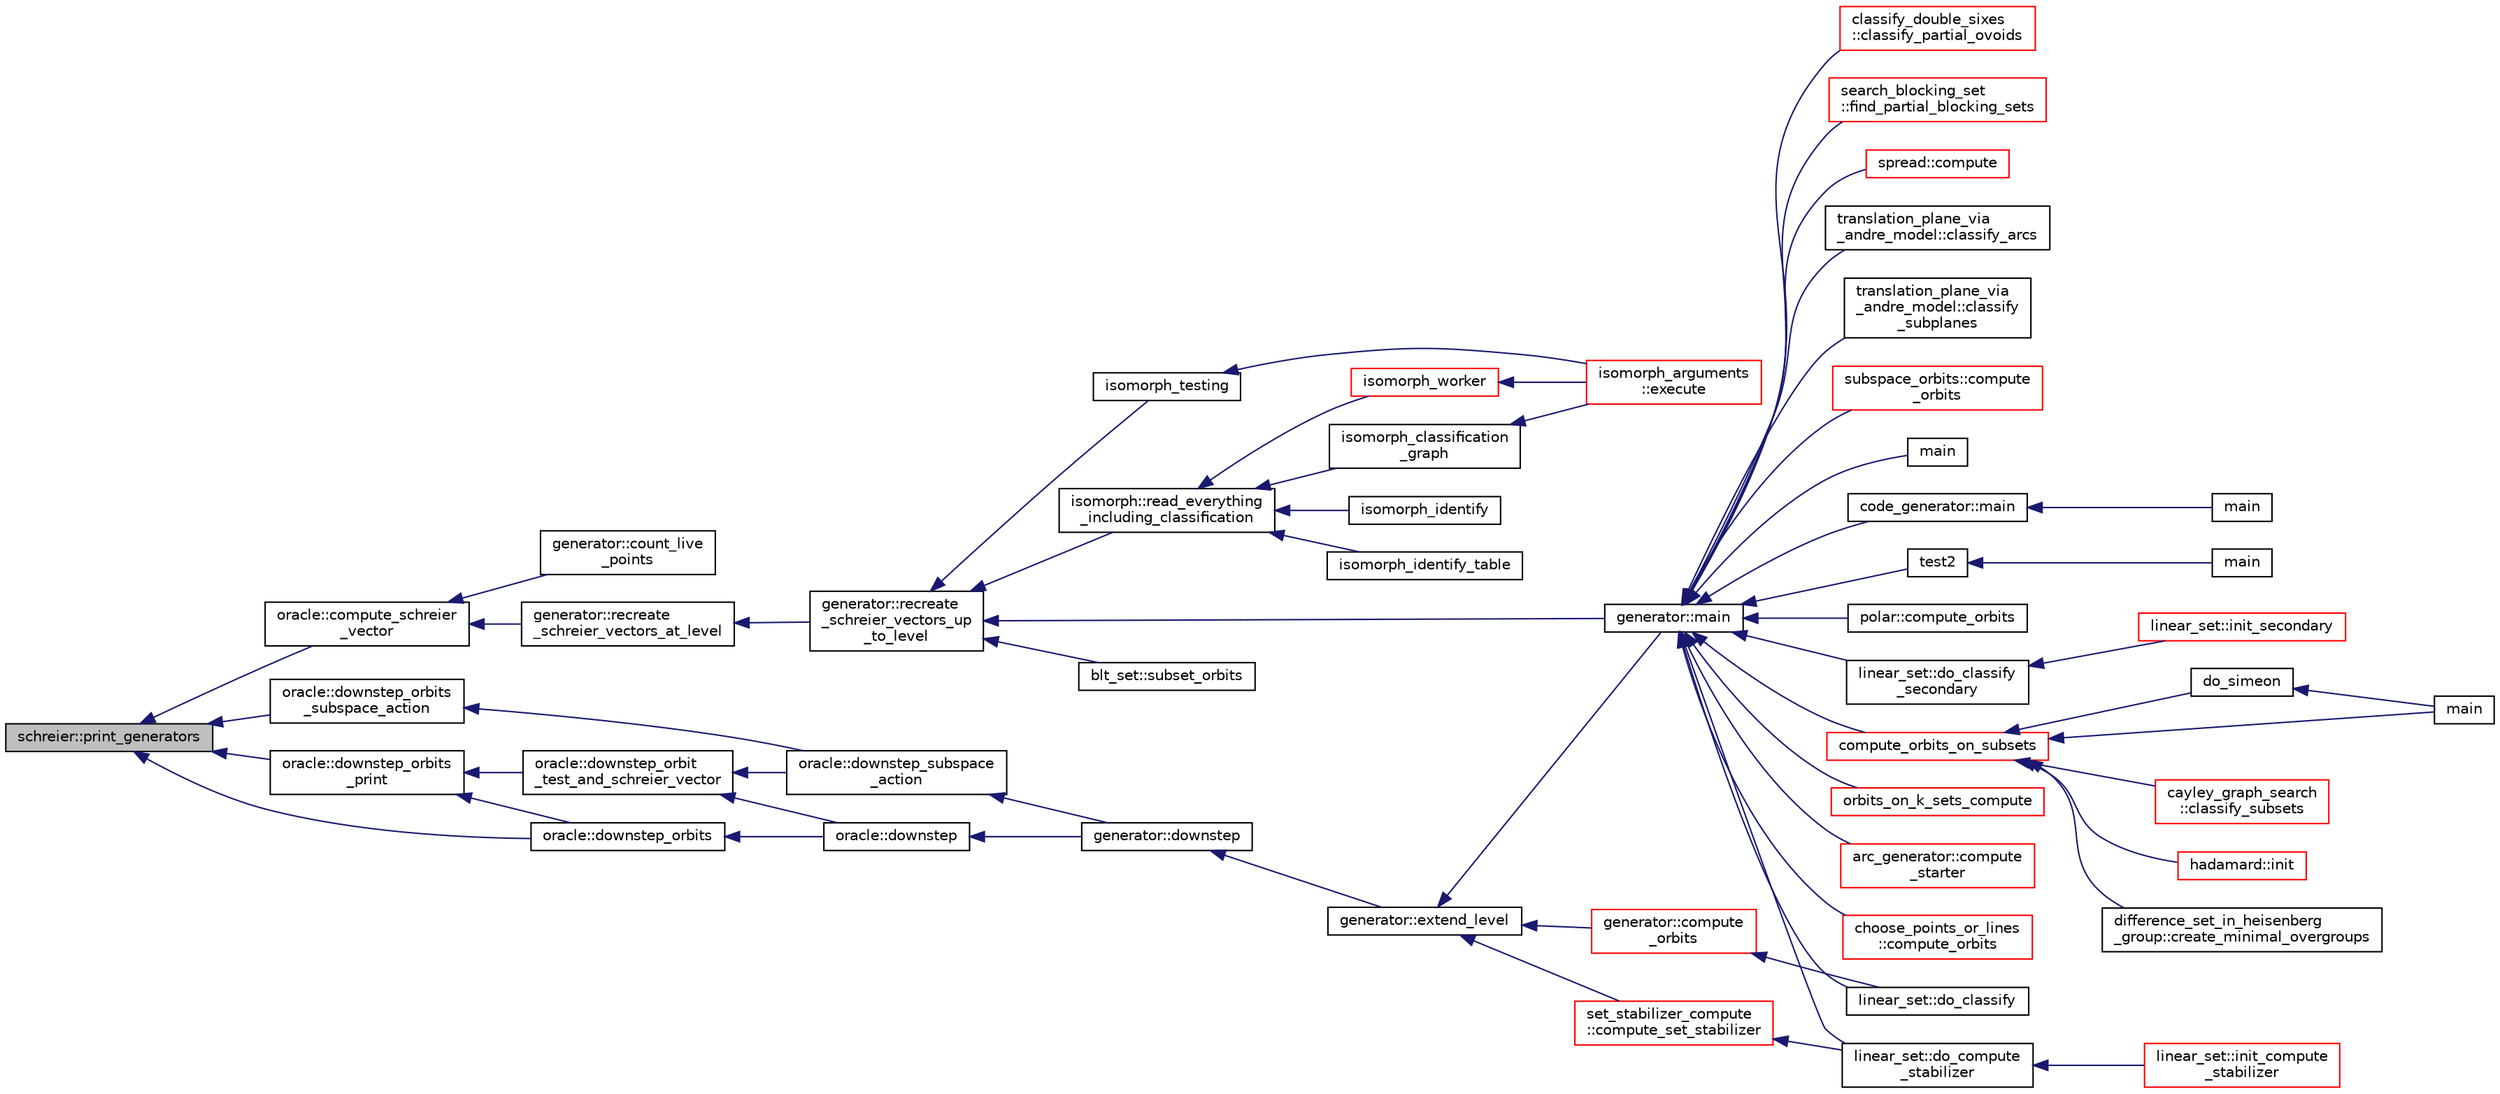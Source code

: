 digraph "schreier::print_generators"
{
  edge [fontname="Helvetica",fontsize="10",labelfontname="Helvetica",labelfontsize="10"];
  node [fontname="Helvetica",fontsize="10",shape=record];
  rankdir="LR";
  Node4174 [label="schreier::print_generators",height=0.2,width=0.4,color="black", fillcolor="grey75", style="filled", fontcolor="black"];
  Node4174 -> Node4175 [dir="back",color="midnightblue",fontsize="10",style="solid",fontname="Helvetica"];
  Node4175 [label="oracle::compute_schreier\l_vector",height=0.2,width=0.4,color="black", fillcolor="white", style="filled",URL="$d7/da7/classoracle.html#a1ba7d398b51ed70f89b5ea54adb7b089"];
  Node4175 -> Node4176 [dir="back",color="midnightblue",fontsize="10",style="solid",fontname="Helvetica"];
  Node4176 [label="generator::recreate\l_schreier_vectors_at_level",height=0.2,width=0.4,color="black", fillcolor="white", style="filled",URL="$d7/d73/classgenerator.html#a7d190e196e7c9721c4135f40f01d922f"];
  Node4176 -> Node4177 [dir="back",color="midnightblue",fontsize="10",style="solid",fontname="Helvetica"];
  Node4177 [label="generator::recreate\l_schreier_vectors_up\l_to_level",height=0.2,width=0.4,color="black", fillcolor="white", style="filled",URL="$d7/d73/classgenerator.html#a2ca7599e91bb012d41153aec95f081f7"];
  Node4177 -> Node4178 [dir="back",color="midnightblue",fontsize="10",style="solid",fontname="Helvetica"];
  Node4178 [label="blt_set::subset_orbits",height=0.2,width=0.4,color="black", fillcolor="white", style="filled",URL="$d1/d3d/classblt__set.html#af8f79fc4346244acfa0e2c2d23c36993"];
  Node4177 -> Node4179 [dir="back",color="midnightblue",fontsize="10",style="solid",fontname="Helvetica"];
  Node4179 [label="generator::main",height=0.2,width=0.4,color="black", fillcolor="white", style="filled",URL="$d7/d73/classgenerator.html#a01abff8e9f231bf0d82e2e8e0061f242"];
  Node4179 -> Node4180 [dir="back",color="midnightblue",fontsize="10",style="solid",fontname="Helvetica"];
  Node4180 [label="main",height=0.2,width=0.4,color="black", fillcolor="white", style="filled",URL="$d2/d11/codes_8h.html#a217dbf8b442f20279ea00b898af96f52"];
  Node4179 -> Node4181 [dir="back",color="midnightblue",fontsize="10",style="solid",fontname="Helvetica"];
  Node4181 [label="code_generator::main",height=0.2,width=0.4,color="black", fillcolor="white", style="filled",URL="$db/d37/classcode__generator.html#ab3cf3a306e4032c2b471ac95321c599f"];
  Node4181 -> Node4182 [dir="back",color="midnightblue",fontsize="10",style="solid",fontname="Helvetica"];
  Node4182 [label="main",height=0.2,width=0.4,color="black", fillcolor="white", style="filled",URL="$d4/d4f/codes_8_c.html#a217dbf8b442f20279ea00b898af96f52"];
  Node4179 -> Node4183 [dir="back",color="midnightblue",fontsize="10",style="solid",fontname="Helvetica"];
  Node4183 [label="test2",height=0.2,width=0.4,color="black", fillcolor="white", style="filled",URL="$d9/db0/factor__space_8_c.html#a39d73a812e5fd8f1bc111e948368cb10"];
  Node4183 -> Node4184 [dir="back",color="midnightblue",fontsize="10",style="solid",fontname="Helvetica"];
  Node4184 [label="main",height=0.2,width=0.4,color="black", fillcolor="white", style="filled",URL="$d9/db0/factor__space_8_c.html#a3c04138a5bfe5d72780bb7e82a18e627"];
  Node4179 -> Node4185 [dir="back",color="midnightblue",fontsize="10",style="solid",fontname="Helvetica"];
  Node4185 [label="polar::compute_orbits",height=0.2,width=0.4,color="black", fillcolor="white", style="filled",URL="$da/d1c/classpolar.html#ac4c3c4f95d14c74ff4a3ec3f3479a1da"];
  Node4179 -> Node4186 [dir="back",color="midnightblue",fontsize="10",style="solid",fontname="Helvetica"];
  Node4186 [label="linear_set::do_classify",height=0.2,width=0.4,color="black", fillcolor="white", style="filled",URL="$dd/d86/classlinear__set.html#a3eb2dbce7fa8b71901dfc12f288ddd0c"];
  Node4179 -> Node4187 [dir="back",color="midnightblue",fontsize="10",style="solid",fontname="Helvetica"];
  Node4187 [label="linear_set::do_classify\l_secondary",height=0.2,width=0.4,color="black", fillcolor="white", style="filled",URL="$dd/d86/classlinear__set.html#a47eb7f9995f3343abd3bdfbf9a9a9162"];
  Node4187 -> Node4188 [dir="back",color="midnightblue",fontsize="10",style="solid",fontname="Helvetica"];
  Node4188 [label="linear_set::init_secondary",height=0.2,width=0.4,color="red", fillcolor="white", style="filled",URL="$dd/d86/classlinear__set.html#a7bf8cd7805559b5762921687a7c1ed97"];
  Node4179 -> Node4190 [dir="back",color="midnightblue",fontsize="10",style="solid",fontname="Helvetica"];
  Node4190 [label="linear_set::do_compute\l_stabilizer",height=0.2,width=0.4,color="black", fillcolor="white", style="filled",URL="$dd/d86/classlinear__set.html#ae8f58ded28fb5370f4459cca42b7463b"];
  Node4190 -> Node4191 [dir="back",color="midnightblue",fontsize="10",style="solid",fontname="Helvetica"];
  Node4191 [label="linear_set::init_compute\l_stabilizer",height=0.2,width=0.4,color="red", fillcolor="white", style="filled",URL="$dd/d86/classlinear__set.html#a0cc3eaec1896fdc977b62e94623b055b"];
  Node4179 -> Node4193 [dir="back",color="midnightblue",fontsize="10",style="solid",fontname="Helvetica"];
  Node4193 [label="compute_orbits_on_subsets",height=0.2,width=0.4,color="red", fillcolor="white", style="filled",URL="$d3/d35/snakes__and__ladders__global_8_c.html#af33697aede0480110b1227f727252637"];
  Node4193 -> Node4194 [dir="back",color="midnightblue",fontsize="10",style="solid",fontname="Helvetica"];
  Node4194 [label="cayley_graph_search\l::classify_subsets",height=0.2,width=0.4,color="red", fillcolor="white", style="filled",URL="$de/dae/classcayley__graph__search.html#a4cf8a90752e018a281481ac80ad52c4b"];
  Node4193 -> Node4197 [dir="back",color="midnightblue",fontsize="10",style="solid",fontname="Helvetica"];
  Node4197 [label="hadamard::init",height=0.2,width=0.4,color="red", fillcolor="white", style="filled",URL="$d7/dbb/classhadamard.html#a16af359850b8bdd0d2a73e260d496c33"];
  Node4193 -> Node4199 [dir="back",color="midnightblue",fontsize="10",style="solid",fontname="Helvetica"];
  Node4199 [label="difference_set_in_heisenberg\l_group::create_minimal_overgroups",height=0.2,width=0.4,color="black", fillcolor="white", style="filled",URL="$de/d8a/classdifference__set__in__heisenberg__group.html#a9bde5ad5da3ebaebf98fbfd3e8110b79"];
  Node4193 -> Node4200 [dir="back",color="midnightblue",fontsize="10",style="solid",fontname="Helvetica"];
  Node4200 [label="main",height=0.2,width=0.4,color="black", fillcolor="white", style="filled",URL="$d5/d13/simeon_8_c.html#ae66f6b31b5ad750f1fe042a706a4e3d4"];
  Node4193 -> Node4201 [dir="back",color="midnightblue",fontsize="10",style="solid",fontname="Helvetica"];
  Node4201 [label="do_simeon",height=0.2,width=0.4,color="black", fillcolor="white", style="filled",URL="$d5/d13/simeon_8_c.html#a36cf3f9cb484fa44da7a7dfcbe9385d0"];
  Node4201 -> Node4200 [dir="back",color="midnightblue",fontsize="10",style="solid",fontname="Helvetica"];
  Node4179 -> Node4211 [dir="back",color="midnightblue",fontsize="10",style="solid",fontname="Helvetica"];
  Node4211 [label="orbits_on_k_sets_compute",height=0.2,width=0.4,color="red", fillcolor="white", style="filled",URL="$d3/d35/snakes__and__ladders__global_8_c.html#a96743526b15703539d544499276aaa71"];
  Node4179 -> Node4221 [dir="back",color="midnightblue",fontsize="10",style="solid",fontname="Helvetica"];
  Node4221 [label="arc_generator::compute\l_starter",height=0.2,width=0.4,color="red", fillcolor="white", style="filled",URL="$d4/d21/classarc__generator.html#aad1dcec3a1c302e743d574bd1ac857d9"];
  Node4179 -> Node4226 [dir="back",color="midnightblue",fontsize="10",style="solid",fontname="Helvetica"];
  Node4226 [label="choose_points_or_lines\l::compute_orbits",height=0.2,width=0.4,color="red", fillcolor="white", style="filled",URL="$d6/d75/classchoose__points__or__lines.html#adc353e2d41dc8a39563322c8cdd85f61"];
  Node4179 -> Node4228 [dir="back",color="midnightblue",fontsize="10",style="solid",fontname="Helvetica"];
  Node4228 [label="classify_double_sixes\l::classify_partial_ovoids",height=0.2,width=0.4,color="red", fillcolor="white", style="filled",URL="$dd/d23/classclassify__double__sixes.html#a2253fca143a0e8a3e39655eb05668ae9"];
  Node4179 -> Node4230 [dir="back",color="midnightblue",fontsize="10",style="solid",fontname="Helvetica"];
  Node4230 [label="search_blocking_set\l::find_partial_blocking_sets",height=0.2,width=0.4,color="red", fillcolor="white", style="filled",URL="$dc/d36/classsearch__blocking__set.html#ad3fdb3d356db75a02c406bc9d4e9e9b6"];
  Node4179 -> Node4232 [dir="back",color="midnightblue",fontsize="10",style="solid",fontname="Helvetica"];
  Node4232 [label="spread::compute",height=0.2,width=0.4,color="red", fillcolor="white", style="filled",URL="$da/dc1/classspread.html#a9674466d3e03b8dad79882299c638a21"];
  Node4179 -> Node4234 [dir="back",color="midnightblue",fontsize="10",style="solid",fontname="Helvetica"];
  Node4234 [label="translation_plane_via\l_andre_model::classify_arcs",height=0.2,width=0.4,color="black", fillcolor="white", style="filled",URL="$d1/dcc/classtranslation__plane__via__andre__model.html#ac8f002e812a8b152d41e806688601c5e"];
  Node4179 -> Node4235 [dir="back",color="midnightblue",fontsize="10",style="solid",fontname="Helvetica"];
  Node4235 [label="translation_plane_via\l_andre_model::classify\l_subplanes",height=0.2,width=0.4,color="black", fillcolor="white", style="filled",URL="$d1/dcc/classtranslation__plane__via__andre__model.html#a794fefa95f0a7f7b887133375988ee55"];
  Node4179 -> Node4236 [dir="back",color="midnightblue",fontsize="10",style="solid",fontname="Helvetica"];
  Node4236 [label="subspace_orbits::compute\l_orbits",height=0.2,width=0.4,color="red", fillcolor="white", style="filled",URL="$d2/d9f/classsubspace__orbits.html#a2778f8d49cde1675de1ef6acfe180b63"];
  Node4177 -> Node4238 [dir="back",color="midnightblue",fontsize="10",style="solid",fontname="Helvetica"];
  Node4238 [label="isomorph::read_everything\l_including_classification",height=0.2,width=0.4,color="black", fillcolor="white", style="filled",URL="$d3/d5f/classisomorph.html#aa6a56e4522d3133a6ea65c9ac6de3924"];
  Node4238 -> Node4239 [dir="back",color="midnightblue",fontsize="10",style="solid",fontname="Helvetica"];
  Node4239 [label="isomorph_classification\l_graph",height=0.2,width=0.4,color="black", fillcolor="white", style="filled",URL="$d4/d7e/isomorph__global_8_c.html#a027e803e6cab7af4c400a71663bf4715"];
  Node4239 -> Node4218 [dir="back",color="midnightblue",fontsize="10",style="solid",fontname="Helvetica"];
  Node4218 [label="isomorph_arguments\l::execute",height=0.2,width=0.4,color="red", fillcolor="white", style="filled",URL="$d5/de4/classisomorph__arguments.html#aa85e472d14906abdd5672dc66027583e"];
  Node4238 -> Node4240 [dir="back",color="midnightblue",fontsize="10",style="solid",fontname="Helvetica"];
  Node4240 [label="isomorph_identify",height=0.2,width=0.4,color="black", fillcolor="white", style="filled",URL="$d4/d7e/isomorph__global_8_c.html#aa0fe57c73d5668eee10a6022ada7f6a3"];
  Node4238 -> Node4241 [dir="back",color="midnightblue",fontsize="10",style="solid",fontname="Helvetica"];
  Node4241 [label="isomorph_identify_table",height=0.2,width=0.4,color="black", fillcolor="white", style="filled",URL="$d4/d7e/isomorph__global_8_c.html#a9fd19ea945561cf2a6bb5c72dd4b1cb2"];
  Node4238 -> Node4242 [dir="back",color="midnightblue",fontsize="10",style="solid",fontname="Helvetica"];
  Node4242 [label="isomorph_worker",height=0.2,width=0.4,color="red", fillcolor="white", style="filled",URL="$d4/d7e/isomorph__global_8_c.html#ace3bb6ec719b02a35534309d4d3fe99a"];
  Node4242 -> Node4218 [dir="back",color="midnightblue",fontsize="10",style="solid",fontname="Helvetica"];
  Node4177 -> Node4243 [dir="back",color="midnightblue",fontsize="10",style="solid",fontname="Helvetica"];
  Node4243 [label="isomorph_testing",height=0.2,width=0.4,color="black", fillcolor="white", style="filled",URL="$d4/d7e/isomorph__global_8_c.html#a5a73cbe9f89c4727f086482ee2d238f9"];
  Node4243 -> Node4218 [dir="back",color="midnightblue",fontsize="10",style="solid",fontname="Helvetica"];
  Node4175 -> Node4244 [dir="back",color="midnightblue",fontsize="10",style="solid",fontname="Helvetica"];
  Node4244 [label="generator::count_live\l_points",height=0.2,width=0.4,color="black", fillcolor="white", style="filled",URL="$d7/d73/classgenerator.html#a69c137b9ff2a32106eaaee315dee28ce"];
  Node4174 -> Node4245 [dir="back",color="midnightblue",fontsize="10",style="solid",fontname="Helvetica"];
  Node4245 [label="oracle::downstep_orbits",height=0.2,width=0.4,color="black", fillcolor="white", style="filled",URL="$d7/da7/classoracle.html#a65ea623f3a7b2e3dba4e29638207bc53"];
  Node4245 -> Node4246 [dir="back",color="midnightblue",fontsize="10",style="solid",fontname="Helvetica"];
  Node4246 [label="oracle::downstep",height=0.2,width=0.4,color="black", fillcolor="white", style="filled",URL="$d7/da7/classoracle.html#a4fbc6710b45e5af5c2fb5bc3aa6d3bb1"];
  Node4246 -> Node4247 [dir="back",color="midnightblue",fontsize="10",style="solid",fontname="Helvetica"];
  Node4247 [label="generator::downstep",height=0.2,width=0.4,color="black", fillcolor="white", style="filled",URL="$d7/d73/classgenerator.html#ad90bc284af0b5f5beae960a0bd7a5b43"];
  Node4247 -> Node4248 [dir="back",color="midnightblue",fontsize="10",style="solid",fontname="Helvetica"];
  Node4248 [label="generator::extend_level",height=0.2,width=0.4,color="black", fillcolor="white", style="filled",URL="$d7/d73/classgenerator.html#a91b84d80ccec0cd2136bc221c30e0f8e"];
  Node4248 -> Node4249 [dir="back",color="midnightblue",fontsize="10",style="solid",fontname="Helvetica"];
  Node4249 [label="set_stabilizer_compute\l::compute_set_stabilizer",height=0.2,width=0.4,color="red", fillcolor="white", style="filled",URL="$d8/dc6/classset__stabilizer__compute.html#ad4f92074322e98c7cd0ed5d4f8486b76"];
  Node4249 -> Node4190 [dir="back",color="midnightblue",fontsize="10",style="solid",fontname="Helvetica"];
  Node4248 -> Node4254 [dir="back",color="midnightblue",fontsize="10",style="solid",fontname="Helvetica"];
  Node4254 [label="generator::compute\l_orbits",height=0.2,width=0.4,color="red", fillcolor="white", style="filled",URL="$d7/d73/classgenerator.html#a23989bc20ecaaed39c4119c758367f40"];
  Node4254 -> Node4186 [dir="back",color="midnightblue",fontsize="10",style="solid",fontname="Helvetica"];
  Node4248 -> Node4179 [dir="back",color="midnightblue",fontsize="10",style="solid",fontname="Helvetica"];
  Node4174 -> Node4256 [dir="back",color="midnightblue",fontsize="10",style="solid",fontname="Helvetica"];
  Node4256 [label="oracle::downstep_orbits\l_print",height=0.2,width=0.4,color="black", fillcolor="white", style="filled",URL="$d7/da7/classoracle.html#a7c267cd92618aacf63d6fb3d8730df33"];
  Node4256 -> Node4245 [dir="back",color="midnightblue",fontsize="10",style="solid",fontname="Helvetica"];
  Node4256 -> Node4257 [dir="back",color="midnightblue",fontsize="10",style="solid",fontname="Helvetica"];
  Node4257 [label="oracle::downstep_orbit\l_test_and_schreier_vector",height=0.2,width=0.4,color="black", fillcolor="white", style="filled",URL="$d7/da7/classoracle.html#a140c3df3ca2f645e364b5cd644c088ab"];
  Node4257 -> Node4246 [dir="back",color="midnightblue",fontsize="10",style="solid",fontname="Helvetica"];
  Node4257 -> Node4258 [dir="back",color="midnightblue",fontsize="10",style="solid",fontname="Helvetica"];
  Node4258 [label="oracle::downstep_subspace\l_action",height=0.2,width=0.4,color="black", fillcolor="white", style="filled",URL="$d7/da7/classoracle.html#a26f568b84b1ca2c24f619278ac88c407"];
  Node4258 -> Node4247 [dir="back",color="midnightblue",fontsize="10",style="solid",fontname="Helvetica"];
  Node4174 -> Node4259 [dir="back",color="midnightblue",fontsize="10",style="solid",fontname="Helvetica"];
  Node4259 [label="oracle::downstep_orbits\l_subspace_action",height=0.2,width=0.4,color="black", fillcolor="white", style="filled",URL="$d7/da7/classoracle.html#adcf946d772e92646c47cf264764d85a6"];
  Node4259 -> Node4258 [dir="back",color="midnightblue",fontsize="10",style="solid",fontname="Helvetica"];
}
